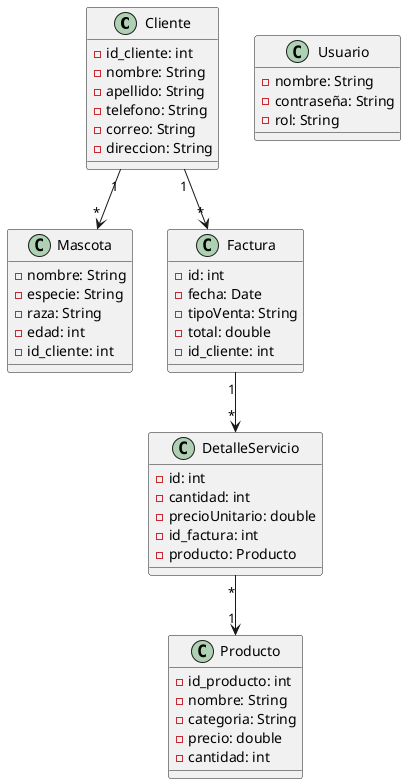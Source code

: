 @startuml

class Cliente {
  - id_cliente: int
  - nombre: String
  - apellido: String
  - telefono: String
  - correo: String
  - direccion: String
}

class Mascota {
  - nombre: String
  - especie: String
  - raza: String
  - edad: int
  - id_cliente: int
}

class Producto {
  - id_producto: int
  - nombre: String
  - categoria: String
  - precio: double
  - cantidad: int
}

class Factura {
  - id: int
  - fecha: Date
  - tipoVenta: String
  - total: double
  - id_cliente: int
}

class DetalleServicio {
  - id: int
  - cantidad: int
  - precioUnitario: double
  - id_factura: int
  - producto: Producto
}

class Usuario {
  - nombre: String
  - contraseña: String
  - rol: String
}

Cliente "1" --> "*" Mascota
Cliente "1" --> "*" Factura
Factura "1" --> "*" DetalleServicio
DetalleServicio "*" --> "1" Producto

@enduml





